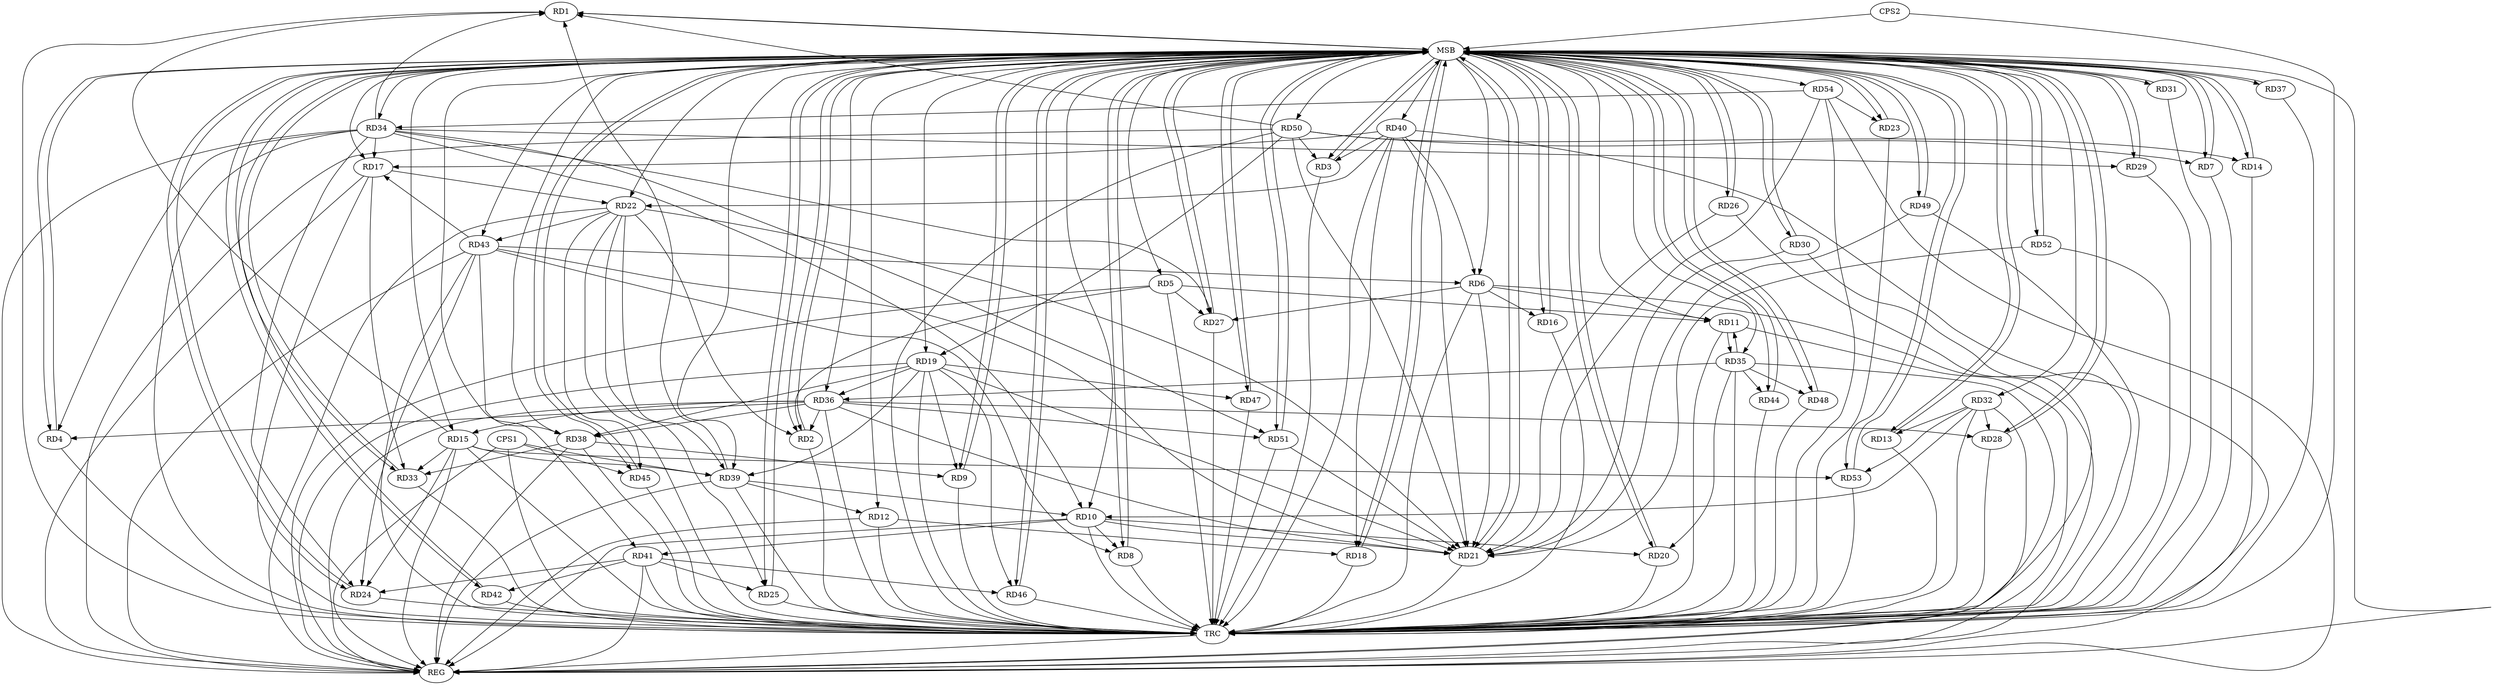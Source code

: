 strict digraph G {
  RD1 [ label="RD1" ];
  RD2 [ label="RD2" ];
  RD3 [ label="RD3" ];
  RD4 [ label="RD4" ];
  RD5 [ label="RD5" ];
  RD6 [ label="RD6" ];
  RD7 [ label="RD7" ];
  RD8 [ label="RD8" ];
  RD9 [ label="RD9" ];
  RD10 [ label="RD10" ];
  RD11 [ label="RD11" ];
  RD12 [ label="RD12" ];
  RD13 [ label="RD13" ];
  RD14 [ label="RD14" ];
  RD15 [ label="RD15" ];
  RD16 [ label="RD16" ];
  RD17 [ label="RD17" ];
  RD18 [ label="RD18" ];
  RD19 [ label="RD19" ];
  RD20 [ label="RD20" ];
  RD21 [ label="RD21" ];
  RD22 [ label="RD22" ];
  RD23 [ label="RD23" ];
  RD24 [ label="RD24" ];
  RD25 [ label="RD25" ];
  RD26 [ label="RD26" ];
  RD27 [ label="RD27" ];
  RD28 [ label="RD28" ];
  RD29 [ label="RD29" ];
  RD30 [ label="RD30" ];
  RD31 [ label="RD31" ];
  RD32 [ label="RD32" ];
  RD33 [ label="RD33" ];
  RD34 [ label="RD34" ];
  RD35 [ label="RD35" ];
  RD36 [ label="RD36" ];
  RD37 [ label="RD37" ];
  RD38 [ label="RD38" ];
  RD39 [ label="RD39" ];
  RD40 [ label="RD40" ];
  RD41 [ label="RD41" ];
  RD42 [ label="RD42" ];
  RD43 [ label="RD43" ];
  RD44 [ label="RD44" ];
  RD45 [ label="RD45" ];
  RD46 [ label="RD46" ];
  RD47 [ label="RD47" ];
  RD48 [ label="RD48" ];
  RD49 [ label="RD49" ];
  RD50 [ label="RD50" ];
  RD51 [ label="RD51" ];
  RD52 [ label="RD52" ];
  RD53 [ label="RD53" ];
  RD54 [ label="RD54" ];
  CPS1 [ label="CPS1" ];
  CPS2 [ label="CPS2" ];
  REG [ label="REG" ];
  MSB [ label="MSB" ];
  TRC [ label="TRC" ];
  RD15 -> RD1;
  RD34 -> RD1;
  RD39 -> RD1;
  RD50 -> RD1;
  RD5 -> RD2;
  RD22 -> RD2;
  RD36 -> RD2;
  RD40 -> RD3;
  RD50 -> RD3;
  RD34 -> RD4;
  RD36 -> RD4;
  RD5 -> RD11;
  RD5 -> RD27;
  RD6 -> RD11;
  RD6 -> RD16;
  RD6 -> RD27;
  RD40 -> RD6;
  RD43 -> RD6;
  RD50 -> RD7;
  RD10 -> RD8;
  RD43 -> RD8;
  RD19 -> RD9;
  RD38 -> RD9;
  RD10 -> RD20;
  RD32 -> RD10;
  RD34 -> RD10;
  RD39 -> RD10;
  RD10 -> RD41;
  RD11 -> RD35;
  RD35 -> RD11;
  RD12 -> RD18;
  RD39 -> RD12;
  RD32 -> RD13;
  RD50 -> RD14;
  RD15 -> RD24;
  RD15 -> RD33;
  RD36 -> RD15;
  RD15 -> RD39;
  RD15 -> RD53;
  RD17 -> RD22;
  RD17 -> RD33;
  RD34 -> RD17;
  RD40 -> RD17;
  RD43 -> RD17;
  RD40 -> RD18;
  RD19 -> RD21;
  RD19 -> RD36;
  RD19 -> RD38;
  RD19 -> RD39;
  RD19 -> RD46;
  RD19 -> RD47;
  RD50 -> RD19;
  RD35 -> RD20;
  RD22 -> RD21;
  RD36 -> RD21;
  RD43 -> RD21;
  RD50 -> RD21;
  RD22 -> RD25;
  RD22 -> RD39;
  RD40 -> RD22;
  RD22 -> RD43;
  RD22 -> RD45;
  RD54 -> RD23;
  RD34 -> RD24;
  RD41 -> RD24;
  RD43 -> RD24;
  RD41 -> RD25;
  RD34 -> RD27;
  RD32 -> RD28;
  RD36 -> RD28;
  RD34 -> RD29;
  RD32 -> RD53;
  RD38 -> RD33;
  RD34 -> RD51;
  RD54 -> RD34;
  RD35 -> RD36;
  RD35 -> RD44;
  RD35 -> RD48;
  RD36 -> RD38;
  RD36 -> RD51;
  RD43 -> RD38;
  RD41 -> RD42;
  RD41 -> RD46;
  CPS1 -> RD39;
  CPS1 -> RD45;
  RD5 -> REG;
  RD6 -> REG;
  RD10 -> REG;
  RD11 -> REG;
  RD12 -> REG;
  RD15 -> REG;
  RD17 -> REG;
  RD19 -> REG;
  RD22 -> REG;
  RD32 -> REG;
  RD34 -> REG;
  RD35 -> REG;
  RD36 -> REG;
  RD38 -> REG;
  RD39 -> REG;
  RD40 -> REG;
  RD41 -> REG;
  RD43 -> REG;
  RD50 -> REG;
  RD54 -> REG;
  CPS1 -> REG;
  RD1 -> MSB;
  MSB -> RD8;
  MSB -> RD42;
  MSB -> REG;
  RD2 -> MSB;
  MSB -> RD1;
  MSB -> RD3;
  MSB -> RD4;
  MSB -> RD15;
  MSB -> RD21;
  MSB -> RD23;
  MSB -> RD27;
  MSB -> RD32;
  MSB -> RD35;
  MSB -> RD37;
  MSB -> RD45;
  RD3 -> MSB;
  MSB -> RD14;
  MSB -> RD18;
  MSB -> RD20;
  MSB -> RD25;
  MSB -> RD43;
  MSB -> RD44;
  MSB -> RD46;
  RD4 -> MSB;
  MSB -> RD26;
  MSB -> RD29;
  MSB -> RD33;
  MSB -> RD47;
  RD7 -> MSB;
  MSB -> RD19;
  MSB -> RD24;
  MSB -> RD28;
  MSB -> RD34;
  RD8 -> MSB;
  MSB -> RD9;
  MSB -> RD10;
  MSB -> RD48;
  RD9 -> MSB;
  MSB -> RD50;
  RD13 -> MSB;
  MSB -> RD2;
  MSB -> RD38;
  MSB -> RD53;
  RD14 -> MSB;
  MSB -> RD6;
  MSB -> RD13;
  MSB -> RD16;
  MSB -> RD22;
  MSB -> RD51;
  RD16 -> MSB;
  MSB -> RD17;
  RD18 -> MSB;
  MSB -> RD7;
  MSB -> RD12;
  MSB -> RD52;
  MSB -> RD54;
  RD20 -> MSB;
  MSB -> RD41;
  RD21 -> MSB;
  MSB -> RD31;
  RD23 -> MSB;
  MSB -> RD36;
  MSB -> RD40;
  RD24 -> MSB;
  RD25 -> MSB;
  RD26 -> MSB;
  MSB -> RD49;
  RD27 -> MSB;
  RD28 -> MSB;
  RD29 -> MSB;
  MSB -> RD11;
  RD30 -> MSB;
  RD31 -> MSB;
  RD33 -> MSB;
  RD37 -> MSB;
  MSB -> RD39;
  RD42 -> MSB;
  RD44 -> MSB;
  RD45 -> MSB;
  MSB -> RD5;
  MSB -> RD30;
  RD46 -> MSB;
  RD47 -> MSB;
  RD48 -> MSB;
  RD49 -> MSB;
  RD51 -> MSB;
  RD52 -> MSB;
  RD53 -> MSB;
  CPS2 -> MSB;
  RD1 -> TRC;
  RD2 -> TRC;
  RD3 -> TRC;
  RD4 -> TRC;
  RD5 -> TRC;
  RD6 -> TRC;
  RD7 -> TRC;
  RD8 -> TRC;
  RD9 -> TRC;
  RD10 -> TRC;
  RD11 -> TRC;
  RD12 -> TRC;
  RD13 -> TRC;
  RD14 -> TRC;
  RD15 -> TRC;
  RD16 -> TRC;
  RD17 -> TRC;
  RD18 -> TRC;
  RD19 -> TRC;
  RD20 -> TRC;
  RD21 -> TRC;
  RD22 -> TRC;
  RD23 -> TRC;
  RD24 -> TRC;
  RD25 -> TRC;
  RD26 -> TRC;
  RD27 -> TRC;
  RD28 -> TRC;
  RD29 -> TRC;
  RD30 -> TRC;
  RD31 -> TRC;
  RD32 -> TRC;
  RD33 -> TRC;
  RD34 -> TRC;
  RD35 -> TRC;
  RD36 -> TRC;
  RD37 -> TRC;
  RD38 -> TRC;
  RD39 -> TRC;
  RD40 -> TRC;
  RD41 -> TRC;
  RD42 -> TRC;
  RD43 -> TRC;
  RD44 -> TRC;
  RD45 -> TRC;
  RD46 -> TRC;
  RD47 -> TRC;
  RD48 -> TRC;
  RD49 -> TRC;
  RD50 -> TRC;
  RD51 -> TRC;
  RD52 -> TRC;
  RD53 -> TRC;
  RD54 -> TRC;
  CPS1 -> TRC;
  CPS2 -> TRC;
  TRC -> REG;
  RD10 -> RD21;
  RD52 -> RD21;
  RD30 -> RD21;
  RD49 -> RD21;
  RD51 -> RD21;
  RD26 -> RD21;
  RD54 -> RD21;
  RD40 -> RD21;
  RD6 -> RD21;
}
